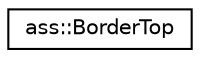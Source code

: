 digraph "Graphical Class Hierarchy"
{
 // LATEX_PDF_SIZE
  edge [fontname="Helvetica",fontsize="10",labelfontname="Helvetica",labelfontsize="10"];
  node [fontname="Helvetica",fontsize="10",shape=record];
  rankdir="LR";
  Node0 [label="ass::BorderTop",height=0.2,width=0.4,color="black", fillcolor="white", style="filled",URL="$structass_1_1BorderTop.html",tooltip="Represents top border."];
}
